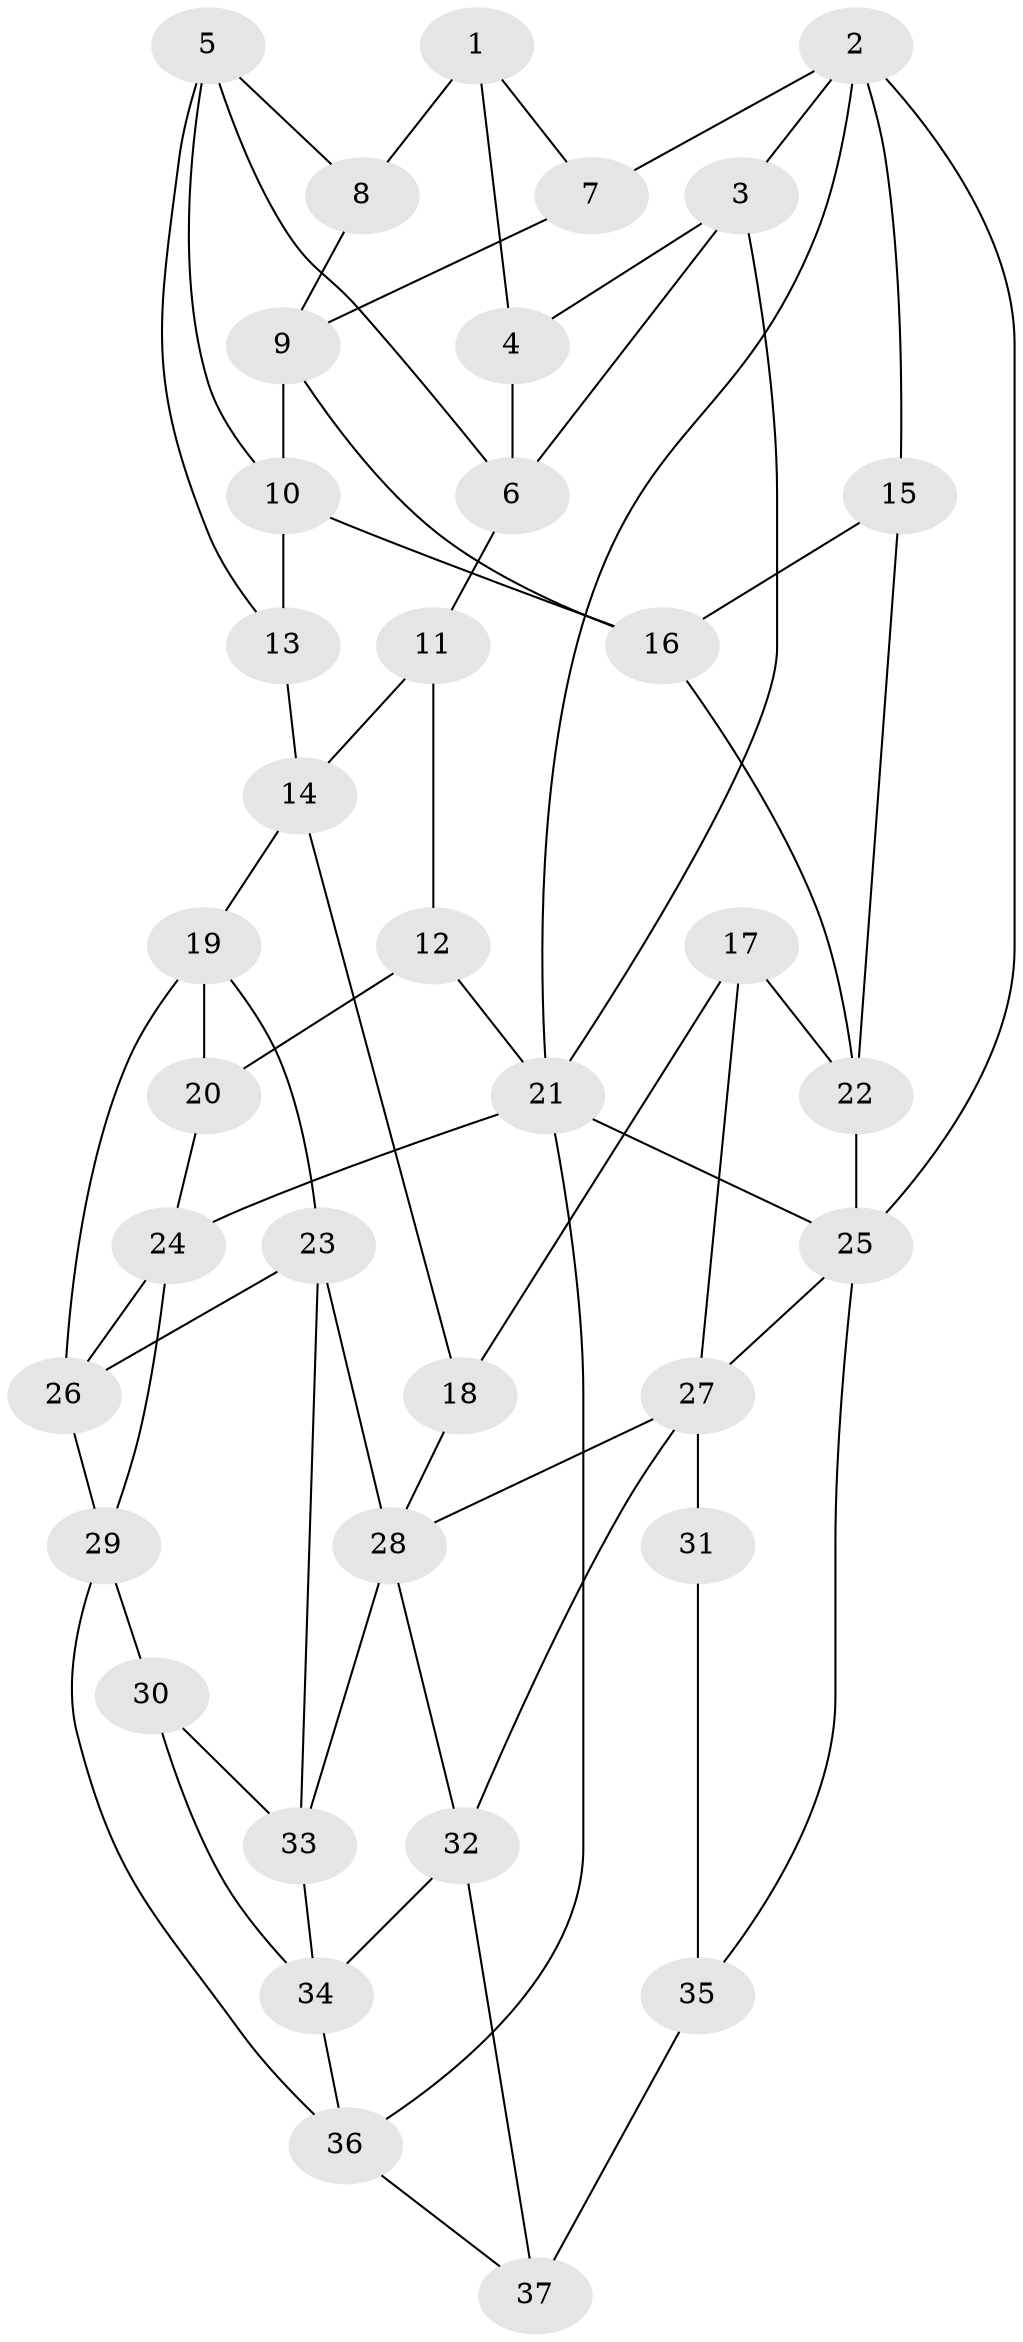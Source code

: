 // original degree distribution, {3: 0.0547945205479452, 4: 0.2054794520547945, 5: 0.5205479452054794, 6: 0.2191780821917808}
// Generated by graph-tools (version 1.1) at 2025/27/03/09/25 03:27:14]
// undirected, 37 vertices, 69 edges
graph export_dot {
graph [start="1"]
  node [color=gray90,style=filled];
  1;
  2;
  3;
  4;
  5;
  6;
  7;
  8;
  9;
  10;
  11;
  12;
  13;
  14;
  15;
  16;
  17;
  18;
  19;
  20;
  21;
  22;
  23;
  24;
  25;
  26;
  27;
  28;
  29;
  30;
  31;
  32;
  33;
  34;
  35;
  36;
  37;
  1 -- 4 [weight=2.0];
  1 -- 7 [weight=1.0];
  1 -- 8 [weight=1.0];
  2 -- 3 [weight=1.0];
  2 -- 7 [weight=1.0];
  2 -- 15 [weight=1.0];
  2 -- 21 [weight=1.0];
  2 -- 25 [weight=1.0];
  3 -- 4 [weight=1.0];
  3 -- 6 [weight=1.0];
  3 -- 21 [weight=1.0];
  4 -- 6 [weight=1.0];
  5 -- 6 [weight=1.0];
  5 -- 8 [weight=1.0];
  5 -- 10 [weight=1.0];
  5 -- 13 [weight=1.0];
  6 -- 11 [weight=1.0];
  7 -- 9 [weight=1.0];
  8 -- 9 [weight=1.0];
  9 -- 10 [weight=1.0];
  9 -- 16 [weight=1.0];
  10 -- 13 [weight=1.0];
  10 -- 16 [weight=1.0];
  11 -- 12 [weight=1.0];
  11 -- 14 [weight=1.0];
  12 -- 20 [weight=2.0];
  12 -- 21 [weight=1.0];
  13 -- 14 [weight=1.0];
  14 -- 18 [weight=1.0];
  14 -- 19 [weight=1.0];
  15 -- 16 [weight=1.0];
  15 -- 22 [weight=1.0];
  16 -- 22 [weight=1.0];
  17 -- 18 [weight=1.0];
  17 -- 22 [weight=1.0];
  17 -- 27 [weight=1.0];
  18 -- 28 [weight=2.0];
  19 -- 20 [weight=1.0];
  19 -- 23 [weight=1.0];
  19 -- 26 [weight=1.0];
  20 -- 24 [weight=1.0];
  21 -- 24 [weight=1.0];
  21 -- 25 [weight=1.0];
  21 -- 36 [weight=1.0];
  22 -- 25 [weight=1.0];
  23 -- 26 [weight=1.0];
  23 -- 28 [weight=1.0];
  23 -- 33 [weight=1.0];
  24 -- 26 [weight=1.0];
  24 -- 29 [weight=1.0];
  25 -- 27 [weight=1.0];
  25 -- 35 [weight=1.0];
  26 -- 29 [weight=1.0];
  27 -- 28 [weight=1.0];
  27 -- 31 [weight=2.0];
  27 -- 32 [weight=1.0];
  28 -- 32 [weight=1.0];
  28 -- 33 [weight=1.0];
  29 -- 30 [weight=1.0];
  29 -- 36 [weight=1.0];
  30 -- 33 [weight=1.0];
  30 -- 34 [weight=1.0];
  31 -- 35 [weight=1.0];
  32 -- 34 [weight=1.0];
  32 -- 37 [weight=1.0];
  33 -- 34 [weight=1.0];
  34 -- 36 [weight=1.0];
  35 -- 37 [weight=2.0];
  36 -- 37 [weight=1.0];
}

